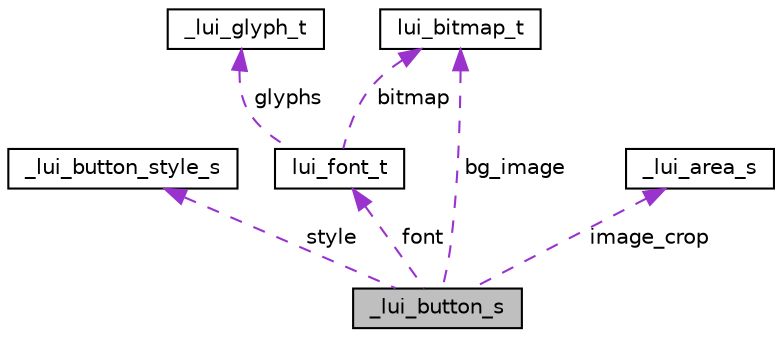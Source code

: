 digraph "_lui_button_s"
{
 // LATEX_PDF_SIZE
  edge [fontname="Helvetica",fontsize="10",labelfontname="Helvetica",labelfontsize="10"];
  node [fontname="Helvetica",fontsize="10",shape=record];
  Node1 [label="_lui_button_s",height=0.2,width=0.4,color="black", fillcolor="grey75", style="filled", fontcolor="black",tooltip=" "];
  Node2 -> Node1 [dir="back",color="darkorchid3",fontsize="10",style="dashed",label=" style" ,fontname="Helvetica"];
  Node2 [label="_lui_button_style_s",height=0.2,width=0.4,color="black", fillcolor="white", style="filled",URL="$struct__lui__button__style__s.html",tooltip=" "];
  Node3 -> Node1 [dir="back",color="darkorchid3",fontsize="10",style="dashed",label=" font" ,fontname="Helvetica"];
  Node3 [label="lui_font_t",height=0.2,width=0.4,color="black", fillcolor="white", style="filled",URL="$structlui__font__t.html",tooltip=" "];
  Node4 -> Node3 [dir="back",color="darkorchid3",fontsize="10",style="dashed",label=" glyphs" ,fontname="Helvetica"];
  Node4 [label="_lui_glyph_t",height=0.2,width=0.4,color="black", fillcolor="white", style="filled",URL="$struct__lui__glyph__t.html",tooltip=" "];
  Node5 -> Node3 [dir="back",color="darkorchid3",fontsize="10",style="dashed",label=" bitmap" ,fontname="Helvetica"];
  Node5 [label="lui_bitmap_t",height=0.2,width=0.4,color="black", fillcolor="white", style="filled",URL="$structlui__bitmap__t.html",tooltip=" "];
  Node6 -> Node1 [dir="back",color="darkorchid3",fontsize="10",style="dashed",label=" image_crop" ,fontname="Helvetica"];
  Node6 [label="_lui_area_s",height=0.2,width=0.4,color="black", fillcolor="white", style="filled",URL="$struct__lui__area__s.html",tooltip="Area datatype."];
  Node5 -> Node1 [dir="back",color="darkorchid3",fontsize="10",style="dashed",label=" bg_image" ,fontname="Helvetica"];
}
